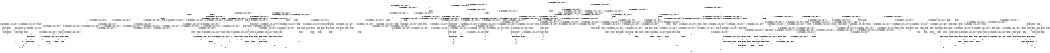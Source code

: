 digraph BCG {
size = "7, 10.5";
center = TRUE;
node [shape = circle];
0 [peripheries = 2];
0 -> 1 [label = "EX !0 !ATOMIC_EXCH_BRANCH (1, +1, TRUE, +1, 1, FALSE) !{0, 1, 2}"];
0 -> 2 [label = "EX !2 !ATOMIC_EXCH_BRANCH (1, +1, TRUE, +0, 3, TRUE) !{0, 1, 2}"];
0 -> 3 [label = "EX !1 !ATOMIC_EXCH_BRANCH (1, +0, TRUE, +0, 1, TRUE) !{0, 1, 2}"];
0 -> 4 [label = "EX !0 !ATOMIC_EXCH_BRANCH (1, +1, TRUE, +1, 1, FALSE) !{0, 1, 2}"];
1 -> 5 [label = "EX !2 !ATOMIC_EXCH_BRANCH (1, +1, TRUE, +0, 3, FALSE) !{0, 1, 2}"];
1 -> 6 [label = "EX !1 !ATOMIC_EXCH_BRANCH (1, +0, TRUE, +0, 1, FALSE) !{0, 1, 2}"];
1 -> 7 [label = "TERMINATE !0"];
2 -> 8 [label = "EX !0 !ATOMIC_EXCH_BRANCH (1, +1, TRUE, +1, 1, TRUE) !{0, 1, 2}"];
2 -> 9 [label = "EX !1 !ATOMIC_EXCH_BRANCH (1, +0, TRUE, +0, 1, FALSE) !{0, 1, 2}"];
2 -> 10 [label = "TERMINATE !2"];
2 -> 11 [label = "EX !0 !ATOMIC_EXCH_BRANCH (1, +1, TRUE, +1, 1, TRUE) !{0, 1, 2}"];
3 -> 3 [label = "EX !1 !ATOMIC_EXCH_BRANCH (1, +0, TRUE, +0, 1, TRUE) !{0, 1, 2}"];
3 -> 12 [label = "EX !0 !ATOMIC_EXCH_BRANCH (1, +1, TRUE, +1, 1, FALSE) !{0, 1, 2}"];
3 -> 13 [label = "EX !2 !ATOMIC_EXCH_BRANCH (1, +1, TRUE, +0, 3, TRUE) !{0, 1, 2}"];
3 -> 14 [label = "EX !0 !ATOMIC_EXCH_BRANCH (1, +1, TRUE, +1, 1, FALSE) !{0, 1, 2}"];
4 -> 15 [label = "EX !1 !ATOMIC_EXCH_BRANCH (1, +0, TRUE, +0, 1, FALSE) !{0, 1, 2}"];
4 -> 16 [label = "EX !2 !ATOMIC_EXCH_BRANCH (1, +1, TRUE, +0, 3, FALSE) !{0, 1, 2}"];
4 -> 17 [label = "EX !1 !ATOMIC_EXCH_BRANCH (1, +0, TRUE, +0, 1, FALSE) !{0, 1, 2}"];
4 -> 18 [label = "TERMINATE !0"];
5 -> 19 [label = "EX !2 !ATOMIC_EXCH_BRANCH (1, +0, FALSE, +1, 2, TRUE) !{0, 1, 2}"];
5 -> 20 [label = "EX !1 !ATOMIC_EXCH_BRANCH (1, +0, TRUE, +0, 1, FALSE) !{0, 1, 2}"];
5 -> 21 [label = "TERMINATE !0"];
6 -> 22 [label = "EX !2 !ATOMIC_EXCH_BRANCH (1, +1, TRUE, +0, 3, TRUE) !{0, 1, 2}"];
6 -> 23 [label = "TERMINATE !0"];
6 -> 24 [label = "TERMINATE !1"];
7 -> 25 [label = "EX !2 !ATOMIC_EXCH_BRANCH (1, +1, TRUE, +0, 3, FALSE) !{1, 2}"];
7 -> 26 [label = "EX !1 !ATOMIC_EXCH_BRANCH (1, +0, TRUE, +0, 1, FALSE) !{1, 2}"];
7 -> 27 [label = "EX !1 !ATOMIC_EXCH_BRANCH (1, +0, TRUE, +0, 1, FALSE) !{1, 2}"];
8 -> 8 [label = "EX !0 !ATOMIC_EXCH_BRANCH (1, +1, TRUE, +1, 1, TRUE) !{0, 1, 2}"];
8 -> 28 [label = "EX !1 !ATOMIC_EXCH_BRANCH (1, +0, TRUE, +0, 1, FALSE) !{0, 1, 2}"];
8 -> 29 [label = "TERMINATE !2"];
8 -> 11 [label = "EX !0 !ATOMIC_EXCH_BRANCH (1, +1, TRUE, +1, 1, TRUE) !{0, 1, 2}"];
9 -> 22 [label = "EX !0 !ATOMIC_EXCH_BRANCH (1, +1, TRUE, +1, 1, FALSE) !{0, 1, 2}"];
9 -> 30 [label = "TERMINATE !2"];
9 -> 31 [label = "TERMINATE !1"];
9 -> 32 [label = "EX !0 !ATOMIC_EXCH_BRANCH (1, +1, TRUE, +1, 1, FALSE) !{0, 1, 2}"];
10 -> 33 [label = "EX !0 !ATOMIC_EXCH_BRANCH (1, +1, TRUE, +1, 1, TRUE) !{0, 1}"];
10 -> 34 [label = "EX !1 !ATOMIC_EXCH_BRANCH (1, +0, TRUE, +0, 1, FALSE) !{0, 1}"];
10 -> 35 [label = "EX !0 !ATOMIC_EXCH_BRANCH (1, +1, TRUE, +1, 1, TRUE) !{0, 1}"];
11 -> 36 [label = "EX !1 !ATOMIC_EXCH_BRANCH (1, +0, TRUE, +0, 1, FALSE) !{0, 1, 2}"];
11 -> 11 [label = "EX !0 !ATOMIC_EXCH_BRANCH (1, +1, TRUE, +1, 1, TRUE) !{0, 1, 2}"];
11 -> 37 [label = "EX !1 !ATOMIC_EXCH_BRANCH (1, +0, TRUE, +0, 1, FALSE) !{0, 1, 2}"];
11 -> 38 [label = "TERMINATE !2"];
12 -> 6 [label = "EX !1 !ATOMIC_EXCH_BRANCH (1, +0, TRUE, +0, 1, FALSE) !{0, 1, 2}"];
12 -> 39 [label = "EX !2 !ATOMIC_EXCH_BRANCH (1, +1, TRUE, +0, 3, FALSE) !{0, 1, 2}"];
12 -> 40 [label = "TERMINATE !0"];
13 -> 9 [label = "EX !1 !ATOMIC_EXCH_BRANCH (1, +0, TRUE, +0, 1, FALSE) !{0, 1, 2}"];
13 -> 41 [label = "EX !0 !ATOMIC_EXCH_BRANCH (1, +1, TRUE, +1, 1, TRUE) !{0, 1, 2}"];
13 -> 42 [label = "TERMINATE !2"];
13 -> 43 [label = "EX !0 !ATOMIC_EXCH_BRANCH (1, +1, TRUE, +1, 1, TRUE) !{0, 1, 2}"];
14 -> 15 [label = "EX !1 !ATOMIC_EXCH_BRANCH (1, +0, TRUE, +0, 1, FALSE) !{0, 1, 2}"];
14 -> 17 [label = "EX !1 !ATOMIC_EXCH_BRANCH (1, +0, TRUE, +0, 1, FALSE) !{0, 1, 2}"];
14 -> 44 [label = "EX !2 !ATOMIC_EXCH_BRANCH (1, +1, TRUE, +0, 3, FALSE) !{0, 1, 2}"];
14 -> 45 [label = "TERMINATE !0"];
15 -> 46 [label = "EX !2 !ATOMIC_EXCH_BRANCH (1, +1, TRUE, +0, 3, TRUE) !{0, 1, 2}"];
15 -> 47 [label = "EX !2 !ATOMIC_EXCH_BRANCH (1, +1, TRUE, +0, 3, TRUE) !{0, 1, 2}"];
15 -> 48 [label = "TERMINATE !0"];
15 -> 49 [label = "TERMINATE !1"];
16 -> 50 [label = "EX !1 !ATOMIC_EXCH_BRANCH (1, +0, TRUE, +0, 1, FALSE) !{0, 1, 2}"];
16 -> 51 [label = "EX !2 !ATOMIC_EXCH_BRANCH (1, +0, FALSE, +1, 2, TRUE) !{0, 1, 2}"];
16 -> 52 [label = "EX !1 !ATOMIC_EXCH_BRANCH (1, +0, TRUE, +0, 1, FALSE) !{0, 1, 2}"];
16 -> 53 [label = "TERMINATE !0"];
17 -> 32 [label = "EX !2 !ATOMIC_EXCH_BRANCH (1, +1, TRUE, +0, 3, TRUE) !{0, 1, 2}"];
17 -> 54 [label = "TERMINATE !0"];
17 -> 55 [label = "TERMINATE !1"];
18 -> 56 [label = "EX !2 !ATOMIC_EXCH_BRANCH (1, +1, TRUE, +0, 3, FALSE) !{1, 2}"];
18 -> 57 [label = "EX !1 !ATOMIC_EXCH_BRANCH (1, +0, TRUE, +0, 1, FALSE) !{1, 2}"];
19 -> 19 [label = "EX !2 !ATOMIC_EXCH_BRANCH (1, +0, FALSE, +1, 2, TRUE) !{0, 1, 2}"];
19 -> 20 [label = "EX !1 !ATOMIC_EXCH_BRANCH (1, +0, TRUE, +0, 1, FALSE) !{0, 1, 2}"];
19 -> 21 [label = "TERMINATE !0"];
20 -> 58 [label = "EX !2 !ATOMIC_EXCH_BRANCH (1, +0, FALSE, +1, 2, FALSE) !{0, 1, 2}"];
20 -> 59 [label = "TERMINATE !0"];
20 -> 60 [label = "TERMINATE !1"];
21 -> 61 [label = "EX !2 !ATOMIC_EXCH_BRANCH (1, +0, FALSE, +1, 2, TRUE) !{1, 2}"];
21 -> 62 [label = "EX !1 !ATOMIC_EXCH_BRANCH (1, +0, TRUE, +0, 1, FALSE) !{1, 2}"];
21 -> 63 [label = "EX !1 !ATOMIC_EXCH_BRANCH (1, +0, TRUE, +0, 1, FALSE) !{1, 2}"];
22 -> 64 [label = "TERMINATE !0"];
22 -> 65 [label = "TERMINATE !2"];
22 -> 66 [label = "TERMINATE !1"];
23 -> 67 [label = "EX !2 !ATOMIC_EXCH_BRANCH (1, +1, TRUE, +0, 3, TRUE) !{1, 2}"];
23 -> 68 [label = "TERMINATE !1"];
24 -> 69 [label = "EX !2 !ATOMIC_EXCH_BRANCH (1, +1, TRUE, +0, 3, TRUE) !{0, 2}"];
24 -> 68 [label = "TERMINATE !0"];
25 -> 61 [label = "EX !2 !ATOMIC_EXCH_BRANCH (1, +0, FALSE, +1, 2, TRUE) !{1, 2}"];
25 -> 62 [label = "EX !1 !ATOMIC_EXCH_BRANCH (1, +0, TRUE, +0, 1, FALSE) !{1, 2}"];
25 -> 63 [label = "EX !1 !ATOMIC_EXCH_BRANCH (1, +0, TRUE, +0, 1, FALSE) !{1, 2}"];
26 -> 67 [label = "EX !2 !ATOMIC_EXCH_BRANCH (1, +1, TRUE, +0, 3, TRUE) !{1, 2}"];
26 -> 68 [label = "TERMINATE !1"];
27 -> 70 [label = "EX !2 !ATOMIC_EXCH_BRANCH (1, +1, TRUE, +0, 3, TRUE) !{1, 2}"];
27 -> 71 [label = "EX !2 !ATOMIC_EXCH_BRANCH (1, +1, TRUE, +0, 3, TRUE) !{1, 2}"];
27 -> 72 [label = "TERMINATE !1"];
28 -> 22 [label = "EX !0 !ATOMIC_EXCH_BRANCH (1, +1, TRUE, +1, 1, FALSE) !{0, 1, 2}"];
28 -> 73 [label = "TERMINATE !2"];
28 -> 74 [label = "TERMINATE !1"];
28 -> 32 [label = "EX !0 !ATOMIC_EXCH_BRANCH (1, +1, TRUE, +1, 1, FALSE) !{0, 1, 2}"];
29 -> 33 [label = "EX !0 !ATOMIC_EXCH_BRANCH (1, +1, TRUE, +1, 1, TRUE) !{0, 1}"];
29 -> 75 [label = "EX !1 !ATOMIC_EXCH_BRANCH (1, +0, TRUE, +0, 1, FALSE) !{0, 1}"];
29 -> 35 [label = "EX !0 !ATOMIC_EXCH_BRANCH (1, +1, TRUE, +1, 1, TRUE) !{0, 1}"];
30 -> 76 [label = "EX !0 !ATOMIC_EXCH_BRANCH (1, +1, TRUE, +1, 1, FALSE) !{0, 1}"];
30 -> 77 [label = "TERMINATE !1"];
30 -> 78 [label = "EX !0 !ATOMIC_EXCH_BRANCH (1, +1, TRUE, +1, 1, FALSE) !{0, 1}"];
31 -> 69 [label = "EX !0 !ATOMIC_EXCH_BRANCH (1, +1, TRUE, +1, 1, FALSE) !{0, 2}"];
31 -> 77 [label = "TERMINATE !2"];
31 -> 79 [label = "EX !0 !ATOMIC_EXCH_BRANCH (1, +1, TRUE, +1, 1, FALSE) !{0, 2}"];
32 -> 80 [label = "TERMINATE !0"];
32 -> 81 [label = "TERMINATE !2"];
32 -> 82 [label = "TERMINATE !1"];
33 -> 33 [label = "EX !0 !ATOMIC_EXCH_BRANCH (1, +1, TRUE, +1, 1, TRUE) !{0, 1}"];
33 -> 75 [label = "EX !1 !ATOMIC_EXCH_BRANCH (1, +0, TRUE, +0, 1, FALSE) !{0, 1}"];
33 -> 35 [label = "EX !0 !ATOMIC_EXCH_BRANCH (1, +1, TRUE, +1, 1, TRUE) !{0, 1}"];
34 -> 76 [label = "EX !0 !ATOMIC_EXCH_BRANCH (1, +1, TRUE, +1, 1, FALSE) !{0, 1}"];
34 -> 77 [label = "TERMINATE !1"];
34 -> 78 [label = "EX !0 !ATOMIC_EXCH_BRANCH (1, +1, TRUE, +1, 1, FALSE) !{0, 1}"];
35 -> 83 [label = "EX !1 !ATOMIC_EXCH_BRANCH (1, +0, TRUE, +0, 1, FALSE) !{0, 1}"];
35 -> 35 [label = "EX !0 !ATOMIC_EXCH_BRANCH (1, +1, TRUE, +1, 1, TRUE) !{0, 1}"];
35 -> 84 [label = "EX !1 !ATOMIC_EXCH_BRANCH (1, +0, TRUE, +0, 1, FALSE) !{0, 1}"];
36 -> 47 [label = "EX !0 !ATOMIC_EXCH_BRANCH (1, +1, TRUE, +1, 1, FALSE) !{0, 1, 2}"];
36 -> 85 [label = "TERMINATE !2"];
36 -> 86 [label = "TERMINATE !1"];
37 -> 32 [label = "EX !0 !ATOMIC_EXCH_BRANCH (1, +1, TRUE, +1, 1, FALSE) !{0, 1, 2}"];
37 -> 87 [label = "TERMINATE !2"];
37 -> 88 [label = "TERMINATE !1"];
38 -> 89 [label = "EX !0 !ATOMIC_EXCH_BRANCH (1, +1, TRUE, +1, 1, TRUE) !{0, 1}"];
38 -> 90 [label = "EX !1 !ATOMIC_EXCH_BRANCH (1, +0, TRUE, +0, 1, FALSE) !{0, 1}"];
39 -> 20 [label = "EX !1 !ATOMIC_EXCH_BRANCH (1, +0, TRUE, +0, 1, FALSE) !{0, 1, 2}"];
39 -> 91 [label = "EX !2 !ATOMIC_EXCH_BRANCH (1, +0, FALSE, +1, 2, TRUE) !{0, 1, 2}"];
39 -> 92 [label = "TERMINATE !0"];
40 -> 26 [label = "EX !1 !ATOMIC_EXCH_BRANCH (1, +0, TRUE, +0, 1, FALSE) !{1, 2}"];
40 -> 93 [label = "EX !2 !ATOMIC_EXCH_BRANCH (1, +1, TRUE, +0, 3, FALSE) !{1, 2}"];
40 -> 27 [label = "EX !1 !ATOMIC_EXCH_BRANCH (1, +0, TRUE, +0, 1, FALSE) !{1, 2}"];
41 -> 41 [label = "EX !0 !ATOMIC_EXCH_BRANCH (1, +1, TRUE, +1, 1, TRUE) !{0, 1, 2}"];
41 -> 28 [label = "EX !1 !ATOMIC_EXCH_BRANCH (1, +0, TRUE, +0, 1, FALSE) !{0, 1, 2}"];
41 -> 94 [label = "TERMINATE !2"];
41 -> 43 [label = "EX !0 !ATOMIC_EXCH_BRANCH (1, +1, TRUE, +1, 1, TRUE) !{0, 1, 2}"];
42 -> 34 [label = "EX !1 !ATOMIC_EXCH_BRANCH (1, +0, TRUE, +0, 1, FALSE) !{0, 1}"];
42 -> 95 [label = "EX !0 !ATOMIC_EXCH_BRANCH (1, +1, TRUE, +1, 1, TRUE) !{0, 1}"];
42 -> 96 [label = "EX !0 !ATOMIC_EXCH_BRANCH (1, +1, TRUE, +1, 1, TRUE) !{0, 1}"];
43 -> 36 [label = "EX !1 !ATOMIC_EXCH_BRANCH (1, +0, TRUE, +0, 1, FALSE) !{0, 1, 2}"];
43 -> 43 [label = "EX !0 !ATOMIC_EXCH_BRANCH (1, +1, TRUE, +1, 1, TRUE) !{0, 1, 2}"];
43 -> 37 [label = "EX !1 !ATOMIC_EXCH_BRANCH (1, +0, TRUE, +0, 1, FALSE) !{0, 1, 2}"];
43 -> 97 [label = "TERMINATE !2"];
44 -> 50 [label = "EX !1 !ATOMIC_EXCH_BRANCH (1, +0, TRUE, +0, 1, FALSE) !{0, 1, 2}"];
44 -> 52 [label = "EX !1 !ATOMIC_EXCH_BRANCH (1, +0, TRUE, +0, 1, FALSE) !{0, 1, 2}"];
44 -> 98 [label = "EX !2 !ATOMIC_EXCH_BRANCH (1, +0, FALSE, +1, 2, TRUE) !{0, 1, 2}"];
44 -> 99 [label = "TERMINATE !0"];
45 -> 57 [label = "EX !1 !ATOMIC_EXCH_BRANCH (1, +0, TRUE, +0, 1, FALSE) !{1, 2}"];
45 -> 100 [label = "EX !2 !ATOMIC_EXCH_BRANCH (1, +1, TRUE, +0, 3, FALSE) !{1, 2}"];
46 -> 101 [label = "TERMINATE !0"];
46 -> 102 [label = "TERMINATE !2"];
46 -> 103 [label = "TERMINATE !1"];
47 -> 104 [label = "TERMINATE !0"];
47 -> 105 [label = "TERMINATE !2"];
47 -> 106 [label = "TERMINATE !1"];
48 -> 107 [label = "EX !2 !ATOMIC_EXCH_BRANCH (1, +1, TRUE, +0, 3, TRUE) !{1, 2}"];
48 -> 108 [label = "TERMINATE !1"];
49 -> 109 [label = "EX !2 !ATOMIC_EXCH_BRANCH (1, +1, TRUE, +0, 3, TRUE) !{0, 2}"];
49 -> 108 [label = "TERMINATE !0"];
50 -> 110 [label = "EX !2 !ATOMIC_EXCH_BRANCH (1, +0, FALSE, +1, 2, FALSE) !{0, 1, 2}"];
50 -> 111 [label = "EX !2 !ATOMIC_EXCH_BRANCH (1, +0, FALSE, +1, 2, FALSE) !{0, 1, 2}"];
50 -> 112 [label = "TERMINATE !0"];
50 -> 113 [label = "TERMINATE !1"];
51 -> 50 [label = "EX !1 !ATOMIC_EXCH_BRANCH (1, +0, TRUE, +0, 1, FALSE) !{0, 1, 2}"];
51 -> 51 [label = "EX !2 !ATOMIC_EXCH_BRANCH (1, +0, FALSE, +1, 2, TRUE) !{0, 1, 2}"];
51 -> 52 [label = "EX !1 !ATOMIC_EXCH_BRANCH (1, +0, TRUE, +0, 1, FALSE) !{0, 1, 2}"];
51 -> 53 [label = "TERMINATE !0"];
52 -> 114 [label = "EX !2 !ATOMIC_EXCH_BRANCH (1, +0, FALSE, +1, 2, FALSE) !{0, 1, 2}"];
52 -> 115 [label = "TERMINATE !0"];
52 -> 116 [label = "TERMINATE !1"];
53 -> 117 [label = "EX !2 !ATOMIC_EXCH_BRANCH (1, +0, FALSE, +1, 2, TRUE) !{1, 2}"];
53 -> 118 [label = "EX !1 !ATOMIC_EXCH_BRANCH (1, +0, TRUE, +0, 1, FALSE) !{1, 2}"];
54 -> 119 [label = "EX !2 !ATOMIC_EXCH_BRANCH (1, +1, TRUE, +0, 3, TRUE) !{1, 2}"];
54 -> 120 [label = "TERMINATE !1"];
55 -> 121 [label = "EX !2 !ATOMIC_EXCH_BRANCH (1, +1, TRUE, +0, 3, TRUE) !{0, 2}"];
55 -> 120 [label = "TERMINATE !0"];
56 -> 117 [label = "EX !2 !ATOMIC_EXCH_BRANCH (1, +0, FALSE, +1, 2, TRUE) !{1, 2}"];
56 -> 118 [label = "EX !1 !ATOMIC_EXCH_BRANCH (1, +0, TRUE, +0, 1, FALSE) !{1, 2}"];
57 -> 119 [label = "EX !2 !ATOMIC_EXCH_BRANCH (1, +1, TRUE, +0, 3, TRUE) !{1, 2}"];
57 -> 120 [label = "TERMINATE !1"];
58 -> 122 [label = "TERMINATE !0"];
58 -> 123 [label = "TERMINATE !2"];
58 -> 124 [label = "TERMINATE !1"];
59 -> 125 [label = "EX !2 !ATOMIC_EXCH_BRANCH (1, +0, FALSE, +1, 2, FALSE) !{1, 2}"];
59 -> 126 [label = "TERMINATE !1"];
60 -> 127 [label = "EX !2 !ATOMIC_EXCH_BRANCH (1, +0, FALSE, +1, 2, FALSE) !{0, 2}"];
60 -> 126 [label = "TERMINATE !0"];
61 -> 61 [label = "EX !2 !ATOMIC_EXCH_BRANCH (1, +0, FALSE, +1, 2, TRUE) !{1, 2}"];
61 -> 62 [label = "EX !1 !ATOMIC_EXCH_BRANCH (1, +0, TRUE, +0, 1, FALSE) !{1, 2}"];
61 -> 63 [label = "EX !1 !ATOMIC_EXCH_BRANCH (1, +0, TRUE, +0, 1, FALSE) !{1, 2}"];
62 -> 125 [label = "EX !2 !ATOMIC_EXCH_BRANCH (1, +0, FALSE, +1, 2, FALSE) !{1, 2}"];
62 -> 126 [label = "TERMINATE !1"];
63 -> 128 [label = "EX !2 !ATOMIC_EXCH_BRANCH (1, +0, FALSE, +1, 2, FALSE) !{1, 2}"];
63 -> 129 [label = "EX !2 !ATOMIC_EXCH_BRANCH (1, +0, FALSE, +1, 2, FALSE) !{1, 2}"];
63 -> 130 [label = "TERMINATE !1"];
64 -> 131 [label = "TERMINATE !2"];
64 -> 132 [label = "TERMINATE !1"];
65 -> 131 [label = "TERMINATE !0"];
65 -> 133 [label = "TERMINATE !1"];
66 -> 132 [label = "TERMINATE !0"];
66 -> 133 [label = "TERMINATE !2"];
67 -> 131 [label = "TERMINATE !2"];
67 -> 132 [label = "TERMINATE !1"];
68 -> 134 [label = "EX !2 !ATOMIC_EXCH_BRANCH (1, +1, TRUE, +0, 3, TRUE) !{2}"];
68 -> 135 [label = "EX !2 !ATOMIC_EXCH_BRANCH (1, +1, TRUE, +0, 3, TRUE) !{2}"];
69 -> 132 [label = "TERMINATE !0"];
69 -> 133 [label = "TERMINATE !2"];
70 -> 136 [label = "TERMINATE !2"];
70 -> 137 [label = "TERMINATE !1"];
71 -> 138 [label = "TERMINATE !2"];
71 -> 139 [label = "TERMINATE !1"];
72 -> 140 [label = "EX !2 !ATOMIC_EXCH_BRANCH (1, +1, TRUE, +0, 3, TRUE) !{2}"];
73 -> 76 [label = "EX !0 !ATOMIC_EXCH_BRANCH (1, +1, TRUE, +1, 1, FALSE) !{0, 1}"];
73 -> 141 [label = "TERMINATE !1"];
73 -> 78 [label = "EX !0 !ATOMIC_EXCH_BRANCH (1, +1, TRUE, +1, 1, FALSE) !{0, 1}"];
74 -> 69 [label = "EX !0 !ATOMIC_EXCH_BRANCH (1, +1, TRUE, +1, 1, FALSE) !{0, 2}"];
74 -> 141 [label = "TERMINATE !2"];
74 -> 79 [label = "EX !0 !ATOMIC_EXCH_BRANCH (1, +1, TRUE, +1, 1, FALSE) !{0, 2}"];
75 -> 76 [label = "EX !0 !ATOMIC_EXCH_BRANCH (1, +1, TRUE, +1, 1, FALSE) !{0, 1}"];
75 -> 141 [label = "TERMINATE !1"];
75 -> 78 [label = "EX !0 !ATOMIC_EXCH_BRANCH (1, +1, TRUE, +1, 1, FALSE) !{0, 1}"];
76 -> 131 [label = "TERMINATE !0"];
76 -> 133 [label = "TERMINATE !1"];
77 -> 142 [label = "EX !0 !ATOMIC_EXCH_BRANCH (1, +1, TRUE, +1, 1, FALSE) !{0}"];
77 -> 143 [label = "EX !0 !ATOMIC_EXCH_BRANCH (1, +1, TRUE, +1, 1, FALSE) !{0}"];
78 -> 144 [label = "TERMINATE !0"];
78 -> 145 [label = "TERMINATE !1"];
79 -> 146 [label = "TERMINATE !0"];
79 -> 147 [label = "TERMINATE !2"];
80 -> 148 [label = "TERMINATE !2"];
80 -> 149 [label = "TERMINATE !1"];
81 -> 148 [label = "TERMINATE !0"];
81 -> 150 [label = "TERMINATE !1"];
82 -> 149 [label = "TERMINATE !0"];
82 -> 150 [label = "TERMINATE !2"];
83 -> 151 [label = "EX !0 !ATOMIC_EXCH_BRANCH (1, +1, TRUE, +1, 1, FALSE) !{0, 1}"];
83 -> 152 [label = "TERMINATE !1"];
83 -> 78 [label = "EX !0 !ATOMIC_EXCH_BRANCH (1, +1, TRUE, +1, 1, FALSE) !{0, 1}"];
84 -> 78 [label = "EX !0 !ATOMIC_EXCH_BRANCH (1, +1, TRUE, +1, 1, FALSE) !{0, 1}"];
84 -> 153 [label = "TERMINATE !1"];
85 -> 154 [label = "EX !0 !ATOMIC_EXCH_BRANCH (1, +1, TRUE, +1, 1, FALSE) !{0, 1}"];
85 -> 155 [label = "TERMINATE !1"];
86 -> 109 [label = "EX !0 !ATOMIC_EXCH_BRANCH (1, +1, TRUE, +1, 1, FALSE) !{0, 2}"];
86 -> 155 [label = "TERMINATE !2"];
87 -> 156 [label = "EX !0 !ATOMIC_EXCH_BRANCH (1, +1, TRUE, +1, 1, FALSE) !{0, 1}"];
87 -> 157 [label = "TERMINATE !1"];
88 -> 121 [label = "EX !0 !ATOMIC_EXCH_BRANCH (1, +1, TRUE, +1, 1, FALSE) !{0, 2}"];
88 -> 157 [label = "TERMINATE !2"];
89 -> 89 [label = "EX !0 !ATOMIC_EXCH_BRANCH (1, +1, TRUE, +1, 1, TRUE) !{0, 1}"];
89 -> 90 [label = "EX !1 !ATOMIC_EXCH_BRANCH (1, +0, TRUE, +0, 1, FALSE) !{0, 1}"];
90 -> 156 [label = "EX !0 !ATOMIC_EXCH_BRANCH (1, +1, TRUE, +1, 1, FALSE) !{0, 1}"];
90 -> 157 [label = "TERMINATE !1"];
91 -> 20 [label = "EX !1 !ATOMIC_EXCH_BRANCH (1, +0, TRUE, +0, 1, FALSE) !{0, 1, 2}"];
91 -> 91 [label = "EX !2 !ATOMIC_EXCH_BRANCH (1, +0, FALSE, +1, 2, TRUE) !{0, 1, 2}"];
91 -> 92 [label = "TERMINATE !0"];
92 -> 62 [label = "EX !1 !ATOMIC_EXCH_BRANCH (1, +0, TRUE, +0, 1, FALSE) !{1, 2}"];
92 -> 158 [label = "EX !2 !ATOMIC_EXCH_BRANCH (1, +0, FALSE, +1, 2, TRUE) !{1, 2}"];
92 -> 63 [label = "EX !1 !ATOMIC_EXCH_BRANCH (1, +0, TRUE, +0, 1, FALSE) !{1, 2}"];
93 -> 62 [label = "EX !1 !ATOMIC_EXCH_BRANCH (1, +0, TRUE, +0, 1, FALSE) !{1, 2}"];
93 -> 158 [label = "EX !2 !ATOMIC_EXCH_BRANCH (1, +0, FALSE, +1, 2, TRUE) !{1, 2}"];
93 -> 63 [label = "EX !1 !ATOMIC_EXCH_BRANCH (1, +0, TRUE, +0, 1, FALSE) !{1, 2}"];
94 -> 95 [label = "EX !0 !ATOMIC_EXCH_BRANCH (1, +1, TRUE, +1, 1, TRUE) !{0, 1}"];
94 -> 75 [label = "EX !1 !ATOMIC_EXCH_BRANCH (1, +0, TRUE, +0, 1, FALSE) !{0, 1}"];
94 -> 96 [label = "EX !0 !ATOMIC_EXCH_BRANCH (1, +1, TRUE, +1, 1, TRUE) !{0, 1}"];
95 -> 95 [label = "EX !0 !ATOMIC_EXCH_BRANCH (1, +1, TRUE, +1, 1, TRUE) !{0, 1}"];
95 -> 75 [label = "EX !1 !ATOMIC_EXCH_BRANCH (1, +0, TRUE, +0, 1, FALSE) !{0, 1}"];
95 -> 96 [label = "EX !0 !ATOMIC_EXCH_BRANCH (1, +1, TRUE, +1, 1, TRUE) !{0, 1}"];
96 -> 83 [label = "EX !1 !ATOMIC_EXCH_BRANCH (1, +0, TRUE, +0, 1, FALSE) !{0, 1}"];
96 -> 96 [label = "EX !0 !ATOMIC_EXCH_BRANCH (1, +1, TRUE, +1, 1, TRUE) !{0, 1}"];
96 -> 84 [label = "EX !1 !ATOMIC_EXCH_BRANCH (1, +0, TRUE, +0, 1, FALSE) !{0, 1}"];
97 -> 159 [label = "EX !0 !ATOMIC_EXCH_BRANCH (1, +1, TRUE, +1, 1, TRUE) !{0, 1}"];
97 -> 90 [label = "EX !1 !ATOMIC_EXCH_BRANCH (1, +0, TRUE, +0, 1, FALSE) !{0, 1}"];
98 -> 50 [label = "EX !1 !ATOMIC_EXCH_BRANCH (1, +0, TRUE, +0, 1, FALSE) !{0, 1, 2}"];
98 -> 52 [label = "EX !1 !ATOMIC_EXCH_BRANCH (1, +0, TRUE, +0, 1, FALSE) !{0, 1, 2}"];
98 -> 98 [label = "EX !2 !ATOMIC_EXCH_BRANCH (1, +0, FALSE, +1, 2, TRUE) !{0, 1, 2}"];
98 -> 99 [label = "TERMINATE !0"];
99 -> 118 [label = "EX !1 !ATOMIC_EXCH_BRANCH (1, +0, TRUE, +0, 1, FALSE) !{1, 2}"];
99 -> 160 [label = "EX !2 !ATOMIC_EXCH_BRANCH (1, +0, FALSE, +1, 2, TRUE) !{1, 2}"];
100 -> 118 [label = "EX !1 !ATOMIC_EXCH_BRANCH (1, +0, TRUE, +0, 1, FALSE) !{1, 2}"];
100 -> 160 [label = "EX !2 !ATOMIC_EXCH_BRANCH (1, +0, FALSE, +1, 2, TRUE) !{1, 2}"];
101 -> 161 [label = "TERMINATE !2"];
101 -> 162 [label = "TERMINATE !1"];
102 -> 161 [label = "TERMINATE !0"];
102 -> 163 [label = "TERMINATE !1"];
103 -> 162 [label = "TERMINATE !0"];
103 -> 163 [label = "TERMINATE !2"];
104 -> 164 [label = "TERMINATE !2"];
104 -> 165 [label = "TERMINATE !1"];
105 -> 164 [label = "TERMINATE !0"];
105 -> 166 [label = "TERMINATE !1"];
106 -> 165 [label = "TERMINATE !0"];
106 -> 166 [label = "TERMINATE !2"];
107 -> 164 [label = "TERMINATE !2"];
107 -> 165 [label = "TERMINATE !1"];
108 -> 167 [label = "EX !2 !ATOMIC_EXCH_BRANCH (1, +1, TRUE, +0, 3, TRUE) !{2}"];
109 -> 165 [label = "TERMINATE !0"];
109 -> 166 [label = "TERMINATE !2"];
110 -> 168 [label = "TERMINATE !0"];
110 -> 169 [label = "TERMINATE !2"];
110 -> 170 [label = "TERMINATE !1"];
111 -> 171 [label = "TERMINATE !0"];
111 -> 172 [label = "TERMINATE !2"];
111 -> 173 [label = "TERMINATE !1"];
112 -> 174 [label = "EX !2 !ATOMIC_EXCH_BRANCH (1, +0, FALSE, +1, 2, FALSE) !{1, 2}"];
112 -> 175 [label = "TERMINATE !1"];
113 -> 176 [label = "EX !2 !ATOMIC_EXCH_BRANCH (1, +0, FALSE, +1, 2, FALSE) !{0, 2}"];
113 -> 175 [label = "TERMINATE !0"];
114 -> 177 [label = "TERMINATE !0"];
114 -> 178 [label = "TERMINATE !2"];
114 -> 179 [label = "TERMINATE !1"];
115 -> 180 [label = "EX !2 !ATOMIC_EXCH_BRANCH (1, +0, FALSE, +1, 2, FALSE) !{1, 2}"];
115 -> 181 [label = "TERMINATE !1"];
116 -> 182 [label = "EX !2 !ATOMIC_EXCH_BRANCH (1, +0, FALSE, +1, 2, FALSE) !{0, 2}"];
116 -> 181 [label = "TERMINATE !0"];
117 -> 117 [label = "EX !2 !ATOMIC_EXCH_BRANCH (1, +0, FALSE, +1, 2, TRUE) !{1, 2}"];
117 -> 118 [label = "EX !1 !ATOMIC_EXCH_BRANCH (1, +0, TRUE, +0, 1, FALSE) !{1, 2}"];
118 -> 180 [label = "EX !2 !ATOMIC_EXCH_BRANCH (1, +0, FALSE, +1, 2, FALSE) !{1, 2}"];
118 -> 181 [label = "TERMINATE !1"];
119 -> 148 [label = "TERMINATE !2"];
119 -> 149 [label = "TERMINATE !1"];
120 -> 183 [label = "EX !2 !ATOMIC_EXCH_BRANCH (1, +1, TRUE, +0, 3, TRUE) !{2}"];
121 -> 149 [label = "TERMINATE !0"];
121 -> 150 [label = "TERMINATE !2"];
122 -> 184 [label = "TERMINATE !2"];
122 -> 185 [label = "TERMINATE !1"];
123 -> 184 [label = "TERMINATE !0"];
123 -> 186 [label = "TERMINATE !1"];
124 -> 185 [label = "TERMINATE !0"];
124 -> 186 [label = "TERMINATE !2"];
125 -> 184 [label = "TERMINATE !2"];
125 -> 185 [label = "TERMINATE !1"];
126 -> 187 [label = "EX !2 !ATOMIC_EXCH_BRANCH (1, +0, FALSE, +1, 2, FALSE) !{2}"];
126 -> 188 [label = "EX !2 !ATOMIC_EXCH_BRANCH (1, +0, FALSE, +1, 2, FALSE) !{2}"];
127 -> 185 [label = "TERMINATE !0"];
127 -> 186 [label = "TERMINATE !2"];
128 -> 189 [label = "TERMINATE !2"];
128 -> 190 [label = "TERMINATE !1"];
129 -> 191 [label = "TERMINATE !2"];
129 -> 192 [label = "TERMINATE !1"];
130 -> 193 [label = "EX !2 !ATOMIC_EXCH_BRANCH (1, +0, FALSE, +1, 2, FALSE) !{2}"];
131 -> 194 [label = "TERMINATE !1"];
132 -> 194 [label = "TERMINATE !2"];
133 -> 194 [label = "TERMINATE !0"];
134 -> 194 [label = "TERMINATE !2"];
135 -> 195 [label = "TERMINATE !2"];
136 -> 196 [label = "TERMINATE !1"];
137 -> 196 [label = "TERMINATE !2"];
138 -> 197 [label = "TERMINATE !1"];
139 -> 197 [label = "TERMINATE !2"];
140 -> 197 [label = "TERMINATE !2"];
141 -> 142 [label = "EX !0 !ATOMIC_EXCH_BRANCH (1, +1, TRUE, +1, 1, FALSE) !{0}"];
141 -> 143 [label = "EX !0 !ATOMIC_EXCH_BRANCH (1, +1, TRUE, +1, 1, FALSE) !{0}"];
142 -> 194 [label = "TERMINATE !0"];
143 -> 198 [label = "TERMINATE !0"];
144 -> 199 [label = "TERMINATE !1"];
145 -> 199 [label = "TERMINATE !0"];
146 -> 200 [label = "TERMINATE !2"];
147 -> 200 [label = "TERMINATE !0"];
148 -> 201 [label = "TERMINATE !1"];
149 -> 201 [label = "TERMINATE !2"];
150 -> 201 [label = "TERMINATE !0"];
151 -> 202 [label = "TERMINATE !0"];
151 -> 203 [label = "TERMINATE !1"];
152 -> 204 [label = "EX !0 !ATOMIC_EXCH_BRANCH (1, +1, TRUE, +1, 1, FALSE) !{0}"];
153 -> 205 [label = "EX !0 !ATOMIC_EXCH_BRANCH (1, +1, TRUE, +1, 1, FALSE) !{0}"];
154 -> 164 [label = "TERMINATE !0"];
154 -> 166 [label = "TERMINATE !1"];
155 -> 206 [label = "EX !0 !ATOMIC_EXCH_BRANCH (1, +1, TRUE, +1, 1, FALSE) !{0}"];
156 -> 148 [label = "TERMINATE !0"];
156 -> 150 [label = "TERMINATE !1"];
157 -> 207 [label = "EX !0 !ATOMIC_EXCH_BRANCH (1, +1, TRUE, +1, 1, FALSE) !{0}"];
158 -> 62 [label = "EX !1 !ATOMIC_EXCH_BRANCH (1, +0, TRUE, +0, 1, FALSE) !{1, 2}"];
158 -> 158 [label = "EX !2 !ATOMIC_EXCH_BRANCH (1, +0, FALSE, +1, 2, TRUE) !{1, 2}"];
158 -> 63 [label = "EX !1 !ATOMIC_EXCH_BRANCH (1, +0, TRUE, +0, 1, FALSE) !{1, 2}"];
159 -> 159 [label = "EX !0 !ATOMIC_EXCH_BRANCH (1, +1, TRUE, +1, 1, TRUE) !{0, 1}"];
159 -> 90 [label = "EX !1 !ATOMIC_EXCH_BRANCH (1, +0, TRUE, +0, 1, FALSE) !{0, 1}"];
160 -> 118 [label = "EX !1 !ATOMIC_EXCH_BRANCH (1, +0, TRUE, +0, 1, FALSE) !{1, 2}"];
160 -> 160 [label = "EX !2 !ATOMIC_EXCH_BRANCH (1, +0, FALSE, +1, 2, TRUE) !{1, 2}"];
161 -> 208 [label = "TERMINATE !1"];
162 -> 208 [label = "TERMINATE !2"];
163 -> 208 [label = "TERMINATE !0"];
164 -> 209 [label = "TERMINATE !1"];
165 -> 209 [label = "TERMINATE !2"];
166 -> 209 [label = "TERMINATE !0"];
167 -> 209 [label = "TERMINATE !2"];
168 -> 210 [label = "TERMINATE !2"];
168 -> 211 [label = "TERMINATE !1"];
169 -> 210 [label = "TERMINATE !0"];
169 -> 212 [label = "TERMINATE !1"];
170 -> 211 [label = "TERMINATE !0"];
170 -> 212 [label = "TERMINATE !2"];
171 -> 213 [label = "TERMINATE !2"];
171 -> 214 [label = "TERMINATE !1"];
172 -> 213 [label = "TERMINATE !0"];
172 -> 215 [label = "TERMINATE !1"];
173 -> 214 [label = "TERMINATE !0"];
173 -> 215 [label = "TERMINATE !2"];
174 -> 213 [label = "TERMINATE !2"];
174 -> 214 [label = "TERMINATE !1"];
175 -> 216 [label = "EX !2 !ATOMIC_EXCH_BRANCH (1, +0, FALSE, +1, 2, FALSE) !{2}"];
176 -> 214 [label = "TERMINATE !0"];
176 -> 215 [label = "TERMINATE !2"];
177 -> 217 [label = "TERMINATE !2"];
177 -> 218 [label = "TERMINATE !1"];
178 -> 217 [label = "TERMINATE !0"];
178 -> 219 [label = "TERMINATE !1"];
179 -> 218 [label = "TERMINATE !0"];
179 -> 219 [label = "TERMINATE !2"];
180 -> 217 [label = "TERMINATE !2"];
180 -> 218 [label = "TERMINATE !1"];
181 -> 220 [label = "EX !2 !ATOMIC_EXCH_BRANCH (1, +0, FALSE, +1, 2, FALSE) !{2}"];
182 -> 218 [label = "TERMINATE !0"];
182 -> 219 [label = "TERMINATE !2"];
183 -> 201 [label = "TERMINATE !2"];
184 -> 221 [label = "TERMINATE !1"];
185 -> 221 [label = "TERMINATE !2"];
186 -> 221 [label = "TERMINATE !0"];
187 -> 221 [label = "TERMINATE !2"];
188 -> 222 [label = "TERMINATE !2"];
189 -> 223 [label = "TERMINATE !1"];
190 -> 223 [label = "TERMINATE !2"];
191 -> 224 [label = "TERMINATE !1"];
192 -> 224 [label = "TERMINATE !2"];
193 -> 224 [label = "TERMINATE !2"];
194 -> 225 [label = "exit"];
195 -> 226 [label = "exit"];
196 -> 227 [label = "exit"];
197 -> 228 [label = "exit"];
198 -> 229 [label = "exit"];
199 -> 230 [label = "exit"];
200 -> 231 [label = "exit"];
201 -> 232 [label = "exit"];
202 -> 233 [label = "TERMINATE !1"];
203 -> 233 [label = "TERMINATE !0"];
204 -> 233 [label = "TERMINATE !0"];
205 -> 199 [label = "TERMINATE !0"];
206 -> 209 [label = "TERMINATE !0"];
207 -> 201 [label = "TERMINATE !0"];
208 -> 234 [label = "exit"];
209 -> 235 [label = "exit"];
210 -> 236 [label = "TERMINATE !1"];
211 -> 236 [label = "TERMINATE !2"];
212 -> 236 [label = "TERMINATE !0"];
213 -> 237 [label = "TERMINATE !1"];
214 -> 237 [label = "TERMINATE !2"];
215 -> 237 [label = "TERMINATE !0"];
216 -> 237 [label = "TERMINATE !2"];
217 -> 238 [label = "TERMINATE !1"];
218 -> 238 [label = "TERMINATE !2"];
219 -> 238 [label = "TERMINATE !0"];
220 -> 238 [label = "TERMINATE !2"];
221 -> 225 [label = "exit"];
222 -> 226 [label = "exit"];
223 -> 227 [label = "exit"];
224 -> 228 [label = "exit"];
233 -> 239 [label = "exit"];
236 -> 234 [label = "exit"];
237 -> 235 [label = "exit"];
238 -> 232 [label = "exit"];
}
